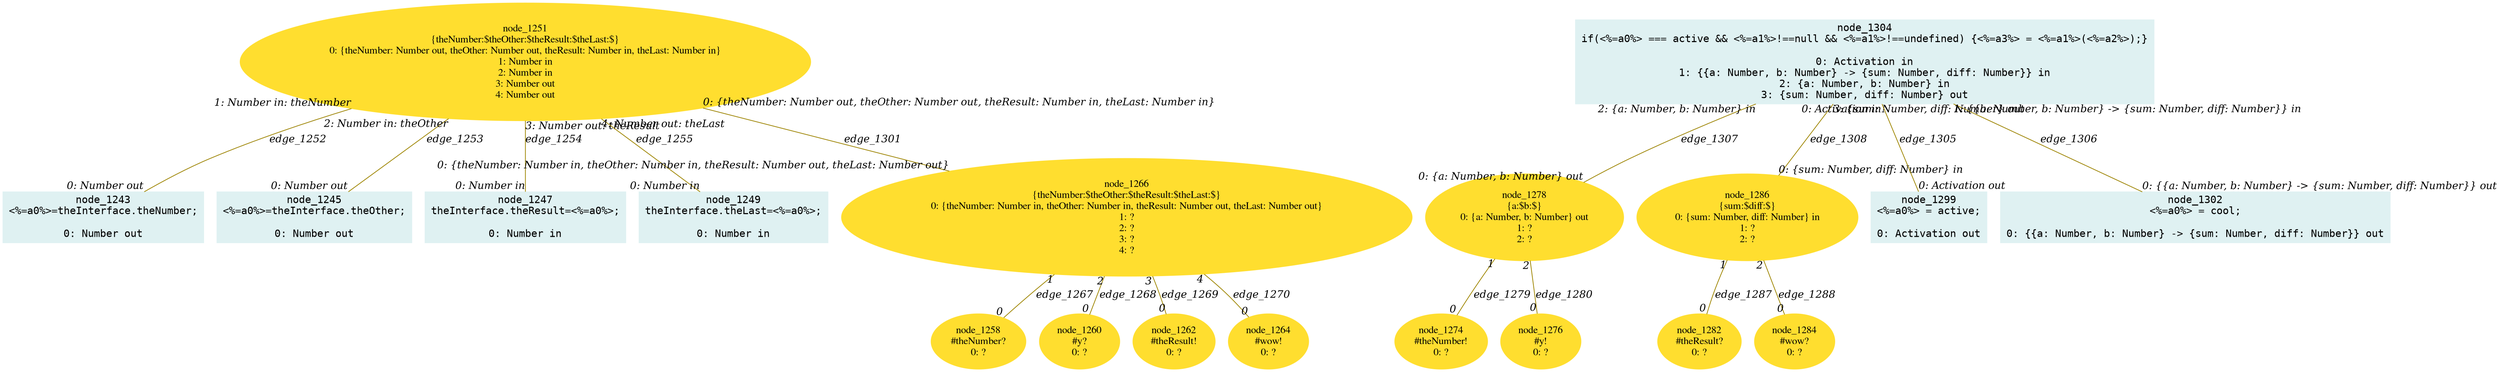 digraph g{node_1243 [shape="box", style="filled", color="#dff1f2", fontname="Courier", label="node_1243
<%=a0%>=theInterface.theNumber;

0: Number out" ]
node_1245 [shape="box", style="filled", color="#dff1f2", fontname="Courier", label="node_1245
<%=a0%>=theInterface.theOther;

0: Number out" ]
node_1247 [shape="box", style="filled", color="#dff1f2", fontname="Courier", label="node_1247
theInterface.theResult=<%=a0%>;

0: Number in" ]
node_1249 [shape="box", style="filled", color="#dff1f2", fontname="Courier", label="node_1249
theInterface.theLast=<%=a0%>;

0: Number in" ]
node_1251 [shape="ellipse", style="filled", color="#ffde2f", fontname="Times", label="node_1251
{theNumber:$theOther:$theResult:$theLast:$}
0: {theNumber: Number out, theOther: Number out, theResult: Number in, theLast: Number in}
1: Number in
2: Number in
3: Number out
4: Number out" ]
node_1258 [shape="ellipse", style="filled", color="#ffde2f", fontname="Times", label="node_1258
#theNumber?
0: ?" ]
node_1260 [shape="ellipse", style="filled", color="#ffde2f", fontname="Times", label="node_1260
#y?
0: ?" ]
node_1262 [shape="ellipse", style="filled", color="#ffde2f", fontname="Times", label="node_1262
#theResult!
0: ?" ]
node_1264 [shape="ellipse", style="filled", color="#ffde2f", fontname="Times", label="node_1264
#wow!
0: ?" ]
node_1266 [shape="ellipse", style="filled", color="#ffde2f", fontname="Times", label="node_1266
{theNumber:$theOther:$theResult:$theLast:$}
0: {theNumber: Number in, theOther: Number in, theResult: Number out, theLast: Number out}
1: ?
2: ?
3: ?
4: ?" ]
node_1274 [shape="ellipse", style="filled", color="#ffde2f", fontname="Times", label="node_1274
#theNumber!
0: ?" ]
node_1276 [shape="ellipse", style="filled", color="#ffde2f", fontname="Times", label="node_1276
#y!
0: ?" ]
node_1278 [shape="ellipse", style="filled", color="#ffde2f", fontname="Times", label="node_1278
{a:$b:$}
0: {a: Number, b: Number} out
1: ?
2: ?" ]
node_1282 [shape="ellipse", style="filled", color="#ffde2f", fontname="Times", label="node_1282
#theResult?
0: ?" ]
node_1284 [shape="ellipse", style="filled", color="#ffde2f", fontname="Times", label="node_1284
#wow?
0: ?" ]
node_1286 [shape="ellipse", style="filled", color="#ffde2f", fontname="Times", label="node_1286
{sum:$diff:$}
0: {sum: Number, diff: Number} in
1: ?
2: ?" ]
node_1299 [shape="box", style="filled", color="#dff1f2", fontname="Courier", label="node_1299
<%=a0%> = active;

0: Activation out" ]
node_1302 [shape="box", style="filled", color="#dff1f2", fontname="Courier", label="node_1302
<%=a0%> = cool;

0: {{a: Number, b: Number} -> {sum: Number, diff: Number}} out" ]
node_1304 [shape="box", style="filled", color="#dff1f2", fontname="Courier", label="node_1304
if(<%=a0%> === active && <%=a1%>!==null && <%=a1%>!==undefined) {<%=a3%> = <%=a1%>(<%=a2%>);}

0: Activation in
1: {{a: Number, b: Number} -> {sum: Number, diff: Number}} in
2: {a: Number, b: Number} in
3: {sum: Number, diff: Number} out" ]
node_1251 -> node_1243 [dir=none, arrowHead=none, fontname="Times-Italic", arrowsize=1, color="#9d8400", label="edge_1252",  headlabel="0: Number out", taillabel="1: Number in: theNumber" ]
node_1251 -> node_1245 [dir=none, arrowHead=none, fontname="Times-Italic", arrowsize=1, color="#9d8400", label="edge_1253",  headlabel="0: Number out", taillabel="2: Number in: theOther" ]
node_1251 -> node_1247 [dir=none, arrowHead=none, fontname="Times-Italic", arrowsize=1, color="#9d8400", label="edge_1254",  headlabel="0: Number in", taillabel="3: Number out: theResult" ]
node_1251 -> node_1249 [dir=none, arrowHead=none, fontname="Times-Italic", arrowsize=1, color="#9d8400", label="edge_1255",  headlabel="0: Number in", taillabel="4: Number out: theLast" ]
node_1266 -> node_1258 [dir=none, arrowHead=none, fontname="Times-Italic", arrowsize=1, color="#9d8400", label="edge_1267",  headlabel="0", taillabel="1" ]
node_1266 -> node_1260 [dir=none, arrowHead=none, fontname="Times-Italic", arrowsize=1, color="#9d8400", label="edge_1268",  headlabel="0", taillabel="2" ]
node_1266 -> node_1262 [dir=none, arrowHead=none, fontname="Times-Italic", arrowsize=1, color="#9d8400", label="edge_1269",  headlabel="0", taillabel="3" ]
node_1266 -> node_1264 [dir=none, arrowHead=none, fontname="Times-Italic", arrowsize=1, color="#9d8400", label="edge_1270",  headlabel="0", taillabel="4" ]
node_1278 -> node_1274 [dir=none, arrowHead=none, fontname="Times-Italic", arrowsize=1, color="#9d8400", label="edge_1279",  headlabel="0", taillabel="1" ]
node_1278 -> node_1276 [dir=none, arrowHead=none, fontname="Times-Italic", arrowsize=1, color="#9d8400", label="edge_1280",  headlabel="0", taillabel="2" ]
node_1286 -> node_1282 [dir=none, arrowHead=none, fontname="Times-Italic", arrowsize=1, color="#9d8400", label="edge_1287",  headlabel="0", taillabel="1" ]
node_1286 -> node_1284 [dir=none, arrowHead=none, fontname="Times-Italic", arrowsize=1, color="#9d8400", label="edge_1288",  headlabel="0", taillabel="2" ]
node_1251 -> node_1266 [dir=none, arrowHead=none, fontname="Times-Italic", arrowsize=1, color="#9d8400", label="edge_1301",  headlabel="0: {theNumber: Number in, theOther: Number in, theResult: Number out, theLast: Number out}", taillabel="0: {theNumber: Number out, theOther: Number out, theResult: Number in, theLast: Number in}" ]
node_1304 -> node_1299 [dir=none, arrowHead=none, fontname="Times-Italic", arrowsize=1, color="#9d8400", label="edge_1305",  headlabel="0: Activation out", taillabel="0: Activation in" ]
node_1304 -> node_1302 [dir=none, arrowHead=none, fontname="Times-Italic", arrowsize=1, color="#9d8400", label="edge_1306",  headlabel="0: {{a: Number, b: Number} -> {sum: Number, diff: Number}} out", taillabel="1: {{a: Number, b: Number} -> {sum: Number, diff: Number}} in" ]
node_1304 -> node_1278 [dir=none, arrowHead=none, fontname="Times-Italic", arrowsize=1, color="#9d8400", label="edge_1307",  headlabel="0: {a: Number, b: Number} out", taillabel="2: {a: Number, b: Number} in" ]
node_1304 -> node_1286 [dir=none, arrowHead=none, fontname="Times-Italic", arrowsize=1, color="#9d8400", label="edge_1308",  headlabel="0: {sum: Number, diff: Number} in", taillabel="3: {sum: Number, diff: Number} out" ]
}